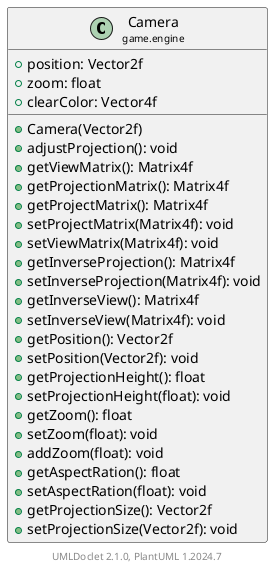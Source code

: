 @startuml
    set namespaceSeparator none
    hide empty fields
    hide empty methods

    class "<size:14>Camera\n<size:10>game.engine" as game.engine.Camera [[Camera.html]] {
        +position: Vector2f
        +zoom: float
        +clearColor: Vector4f
        +Camera(Vector2f)
        +adjustProjection(): void
        +getViewMatrix(): Matrix4f
        +getProjectionMatrix(): Matrix4f
        +getProjectMatrix(): Matrix4f
        +setProjectMatrix(Matrix4f): void
        +setViewMatrix(Matrix4f): void
        +getInverseProjection(): Matrix4f
        +setInverseProjection(Matrix4f): void
        +getInverseView(): Matrix4f
        +setInverseView(Matrix4f): void
        +getPosition(): Vector2f
        +setPosition(Vector2f): void
        +getProjectionHeight(): float
        +setProjectionHeight(float): void
        +getZoom(): float
        +setZoom(float): void
        +addZoom(float): void
        +getAspectRation(): float
        +setAspectRation(float): void
        +getProjectionSize(): Vector2f
        +setProjectionSize(Vector2f): void
    }

    center footer UMLDoclet 2.1.0, PlantUML %version()
@enduml
